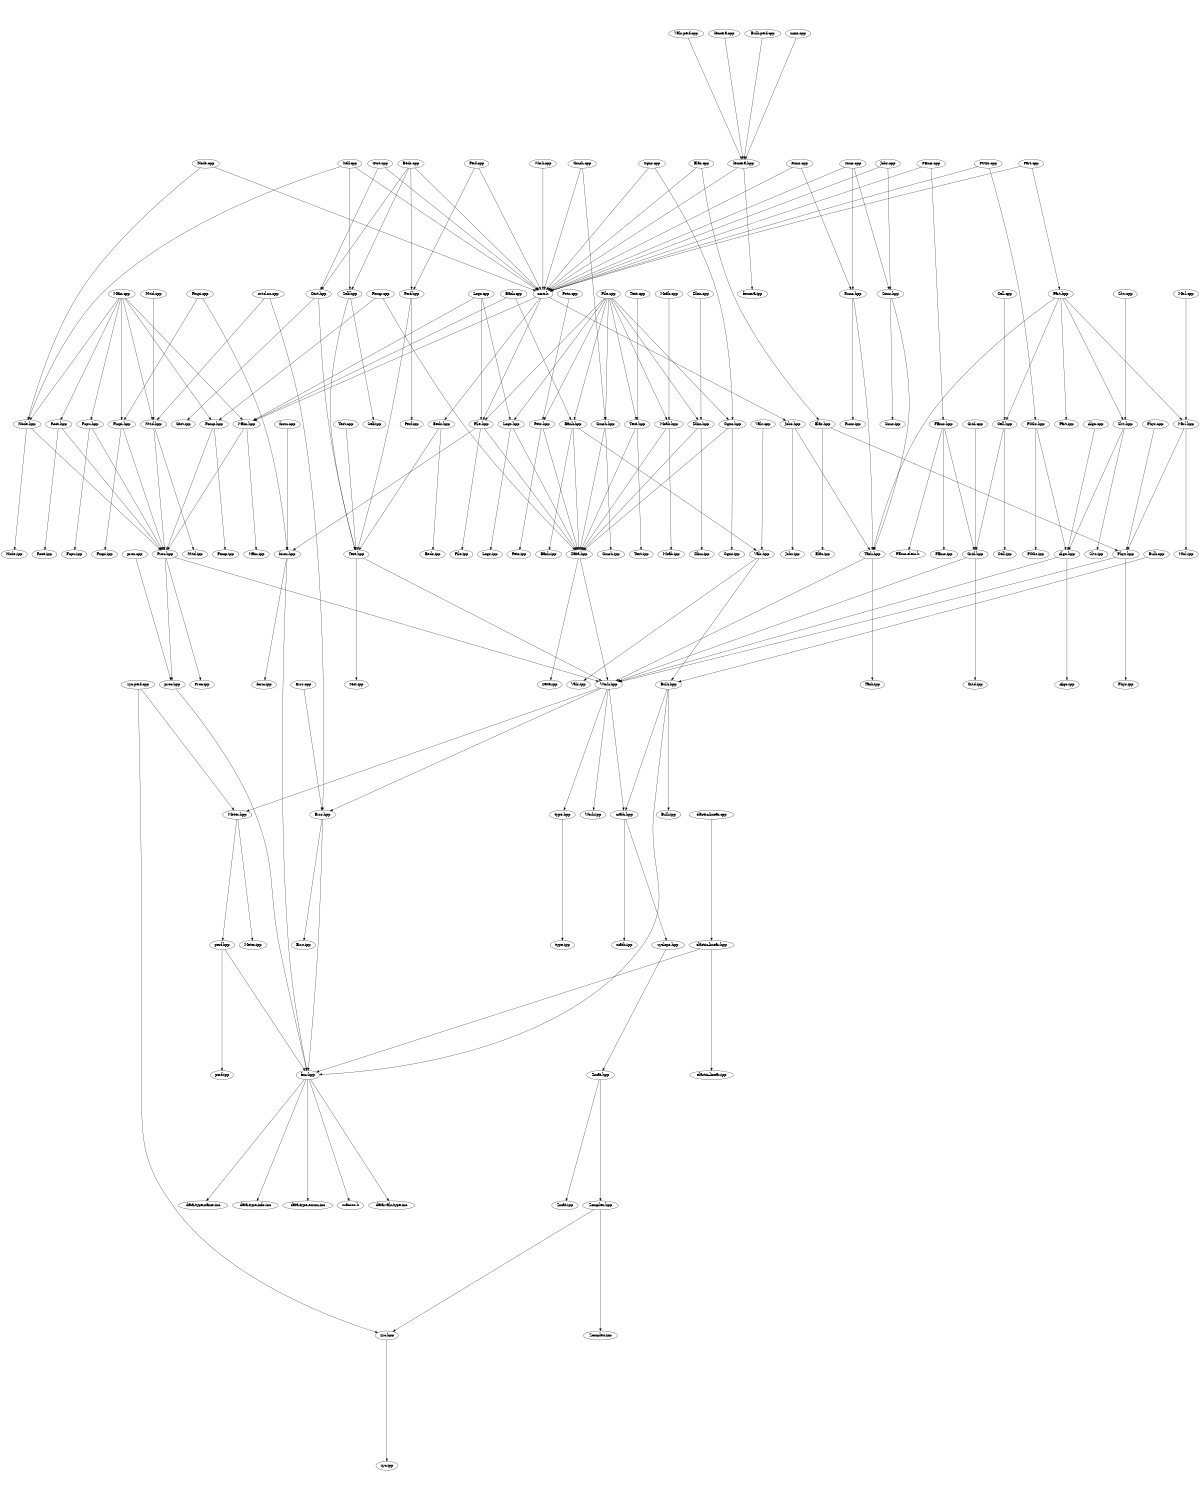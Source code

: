 digraph "source tree" {
    overlap=scale;
    size="8,10";
    ratio="fill";
    fontsize="16";
    fontname="Helvetica";
	clusterrank="local";
	"Elas.cpp" -> "Elas.hpp"
	"Runs.hpp" -> "Task.hpp"
	"Pets.hpp" -> "Data.hpp"
	"Runs.hpp" -> "Runs.ipp"
	"perf.hpp" -> "fmr.hpp"
	"Zmat.hpp" -> "Zmat.ipp"
	"Self.hpp" -> "Self.ipp"
	"Vals.perf.cpp" -> "femera.hpp"
	"type.hpp" -> "type.ipp"
	"Logs.cpp" -> "File.hpp"
	"Zomplex.hpp" -> "Zomplex.ipp"
	"Gmsh.hpp" -> "Data.hpp"
	"Fmpi.cpp" -> "Fmpi.hpp"
	"Cell.hpp" -> "Grid.hpp"
	"Node.hpp" -> "Node.ipp"
	"Proc.hpp" -> "Work.hpp"
	"Slvr.cpp" -> "Slvr.hpp"
	"Proc.hpp" -> "Proc.ipp"
	"nvid.cu.cpp" -> "Errs.hpp"
	"Bulk.hpp" -> "Bulk.ipp"
	"fmr.hpp" -> "data-type-enum.inc"
	"Bank.cpp" -> "Main.hpp"
	"Beds.hpp" -> "Test.hpp"
	"Nvid.cpp" -> "Nvid.hpp"
	"Fomp.cpp" -> "Data.hpp"
	"Node.cpp" -> "core.h"
	"femera.cpp" -> "femera.hpp"
	"Algo.cpp" -> "Algo.hpp"
	"Fcpu.hpp" -> "Fcpu.ipp"
	"Mtrl.hpp" -> "Mtrl.ipp"
	"Nvid.hpp" -> "Proc.hpp"
	"Text.cpp" -> "Text.hpp"
	"Gmsh.cpp" -> "Gmsh.hpp"
	"Algo.hpp" -> "Work.hpp"
	"Sims.hpp" -> "Task.hpp"
	"Grid.hpp" -> "Grid.ipp"
	"Bank.hpp" -> "Data.hpp"
	"Jobs.cpp" -> "core.h"
	"Beds.cpp" -> "Gtst.hpp"
	"File.cpp" -> "Gmsh.hpp"
	"Fomp.cpp" -> "Fomp.hpp"
	"File.cpp" -> "Logs.hpp"
	"Fmpi.hpp" -> "Proc.hpp"
	"Root.hpp" -> "Proc.hpp"
	"math.hpp" -> "zyclops.hpp"
	"Node.hpp" -> "Proc.hpp"
	"Part.cpp" -> "Part.hpp"
	"Jobs.hpp" -> "Task.hpp"
	"Moab.hpp" -> "Data.hpp"
	"fmr.hpp" -> "macros.h"
	"Mtrl.cpp" -> "Mtrl.hpp"
	"form.cpp" -> "form.hpp"
	"Phys.hpp" -> "Phys.ipp"
	"FEms.cpp" -> "FEms.hpp"
	"Fomp.hpp" -> "Proc.hpp"
	"Logs.cpp" -> "Main.hpp"
	"Slvr.hpp" -> "Slvr.ipp"
	"Main.cpp" -> "Root.hpp"
	"Test.hpp" -> "Test.ipp"
	"Work.hpp" -> "type.hpp"
	"Bank.hpp" -> "Vals.hpp"
	"Sims.hpp" -> "Sims.ipp"
	"form.hpp" -> "form.ipp"
	"Part.hpp" -> "Cell.hpp"
	"Perf.hpp" -> "Perf.ipp"
	"Self.hpp" -> "Test.hpp"
	"Main.hpp" -> "Main.ipp"
	"Gmsh.cpp" -> "core.h"
	"Dlim.hpp" -> "Dlim.ipp"
	"File.hpp" -> "File.ipp"
	"perf.hpp" -> "perf.ipp"
	"File.cpp" -> "Bank.hpp"
	"Beds.hpp" -> "Beds.ipp"
	"Algo.hpp" -> "Algo.ipp"
	"femera.hpp" -> "core.h"
	"Test.cpp" -> "Test.hpp"
	"Main.cpp" -> "Main.hpp"
	"File.cpp" -> "Moab.hpp"
	"Bank.hpp" -> "Bank.ipp"
	"Elas.hpp" -> "Elas.ipp"
	"Work.hpp" -> "Meter.hpp"
	"Fmpi.cpp" -> "form.hpp"
	"Data.hpp" -> "Work.hpp"
	"File.hpp" -> "form.hpp"
	"Cgns.hpp" -> "Cgns.ipp"
	"Part.cpp" -> "core.h"
	"Cgns.cpp" -> "Cgns.hpp"
	"Part.hpp" -> "Slvr.hpp"
	"Errs.hpp" -> "Errs.ipp"
	"Proc.hpp" -> "proc.hpp"
	"Grid.hpp" -> "Work.hpp"
	"Dlim.cpp" -> "Dlim.hpp"
	"Logs.hpp" -> "Logs.ipp"
	"Main.cpp" -> "Fomp.hpp"
	"PCGs.cpp" -> "PCGs.hpp"
	"Work.hpp" -> "math.hpp"
	"Dlim.hpp" -> "Data.hpp"
	"Bulk.hpp" -> "fmr.hpp"
	"PCGs.hpp" -> "Algo.hpp"
	"Main.cpp" -> "Nvid.hpp"
	"Main.cpp" -> "Fmpi.hpp"
	"Cell.hpp" -> "Cell.ipp"
	"Moab.cpp" -> "Moab.hpp"
	"nvid.cu.cpp" -> "Nvid.hpp"
	"Mtrl.hpp" -> "Phys.hpp"
	"fmr.hpp" -> "data-vals-type.inc"
	"Perf.hpp" -> "Test.hpp"
	"Vals.hpp" -> "Vals.ipp"
	"Gmsh.hpp" -> "Gmsh.ipp"
	"File.cpp" -> "Text.hpp"
	"core.h" -> "Main.hpp"
	"Phys.cpp" -> "Phys.hpp"
	"Cell.cpp" -> "Cell.hpp"
	"Errs.cpp" -> "Errs.hpp"
	"Moab.hpp" -> "Moab.ipp"
	"Pets.hpp" -> "Pets.ipp"
	"core.h" -> "Jobs.hpp"
	"Gtst.cpp" -> "Gtst.hpp"
	"Bulk.cpp" -> "Bulk.hpp"
	"Runs.cpp" -> "core.h"
	"Work.hpp" -> "Work.ipp"
	"Bulk.perf.cpp" -> "femera.hpp"
	"File.cpp" -> "Cgns.hpp"
	"Bank.cpp" -> "Bank.hpp"
	"FEms.hpp" -> "Grid.hpp"
	"zyc.perf.cpp" -> "zyc.hpp"
	"Part.hpp" -> "Task.hpp"
	"Main.cpp" -> "Fcpu.hpp"
	"fmr.hpp" -> "data-type-name.inc"
	"File.cpp" -> "Pets.hpp"
	"zyc.hpp" -> "zyc.ipp"
	"Self.cpp" -> "Self.hpp"
	"Text.hpp" -> "Text.ipp"
	"Runs.cpp" -> "Runs.hpp"
	"Data.hpp" -> "Data.ipp"
	"fmr.hpp" -> "data-type-info.inc"
	"Text.hpp" -> "Data.hpp"
	"proc.hpp" -> "fmr.hpp"
	"File.cpp" -> "Dlim.hpp"
	"Beds.cpp" -> "Perf.hpp"
	"elastic-linear.hpp" -> "fmr.hpp"
	"Grid.cpp" -> "Grid.hpp"
	"Gtst.cpp" -> "core.h"
	"Beds.cpp" -> "Self.hpp"
	"Vals.cpp" -> "Vals.hpp"
	"Main.hpp" -> "Proc.hpp"
	"Cgns.hpp" -> "Data.hpp"
	"Elas.cpp" -> "core.h"
	"Work.cpp" -> "core.h"
	"mini.cpp" -> "femera.hpp"
	"Sims.cpp" -> "core.h"
	"Nvid.hpp" -> "Nvid.ipp"
	"Root.hpp" -> "Root.ipp"
	"FEms.hpp" -> "FEms-elem.h"
	"Part.hpp" -> "Mtrl.hpp"
	"zyclops.hpp" -> "Zmat.hpp"
	"Beds.cpp" -> "core.h"
	"Phys.hpp" -> "Work.hpp"
	"Elas.hpp" -> "Phys.hpp"
	"Zmat.hpp" -> "Zomplex.hpp"
	"Self.cpp" -> "Node.hpp"
	"Fcpu.hpp" -> "Proc.hpp"
	"FEms.cpp" -> "core.h"
	"Self.cpp" -> "core.h"
	"core.h" -> "Beds.hpp"
	"Perf.cpp" -> "Perf.hpp"
	"Sims.cpp" -> "Runs.hpp"
	"Fmpi.hpp" -> "Fmpi.ipp"
	"Logs.hpp" -> "Data.hpp"
	"PCGs.hpp" -> "PCGs.ipp"
	"Zomplex.hpp" -> "zyc.hpp"
	"form.hpp" -> "fmr.hpp"
	"Logs.cpp" -> "Logs.hpp"
	"Gtst.hpp" -> "Test.hpp"
	"Task.hpp" -> "Task.ipp"
	"File.hpp" -> "Data.hpp"
	"Node.cpp" -> "Node.hpp"
	"Bulk.hpp" -> "math.hpp"
	"zyc.perf.cpp" -> "Meter.hpp"
	"elastic-linear.cpp" -> "elastic-linear.hpp"
	"FEms.hpp" -> "FEms.ipp"
	"elastic-linear.hpp" -> "elastic-linear.ipp"
	"Gtst.hpp" -> "Gtst.ipp"
	"Perf.cpp" -> "core.h"
	"Work.hpp" -> "Errs.hpp"
	"Jobs.hpp" -> "Jobs.ipp"
	"Meter.hpp" -> "perf.hpp"
	"Slvr.hpp" -> "Algo.hpp"
	"Pets.cpp" -> "Pets.hpp"
	"Fomp.hpp" -> "Fomp.ipp"
	"Part.hpp" -> "Part.ipp"
	"Jobs.cpp" -> "Sims.hpp"
	"Test.hpp" -> "Work.hpp"
	"femera.hpp" -> "femera.ipp"
	"Vals.hpp" -> "Bulk.hpp"
	"proc.cpp" -> "proc.hpp"
	"Errs.hpp" -> "fmr.hpp"
	"Task.hpp" -> "Work.hpp"
	"Main.cpp" -> "Node.hpp"
	"core.h" -> "File.hpp"
	"Sims.cpp" -> "Sims.hpp"
	"Cgns.cpp" -> "core.h"
	"File.cpp" -> "File.hpp"
	"PCGs.cpp" -> "core.h"
	"Meter.hpp" -> "Meter.ipp"
	"math.hpp" -> "math.ipp"
}
